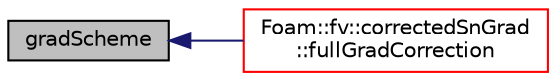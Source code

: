 digraph "gradScheme"
{
  bgcolor="transparent";
  edge [fontname="Helvetica",fontsize="10",labelfontname="Helvetica",labelfontsize="10"];
  node [fontname="Helvetica",fontsize="10",shape=record];
  rankdir="LR";
  Node1 [label="gradScheme",height=0.2,width=0.4,color="black", fillcolor="grey75", style="filled", fontcolor="black"];
  Node1 -> Node2 [dir="back",color="midnightblue",fontsize="10",style="solid",fontname="Helvetica"];
  Node2 [label="Foam::fv::correctedSnGrad\l::fullGradCorrection",height=0.2,width=0.4,color="red",URL="$a00413.html#a1d818a559677e63f3aa628f1787133ce",tooltip="Return the explicit correction to the correctedSnGrad. "];
}
